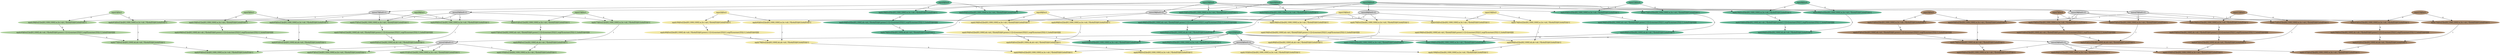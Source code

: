 digraph {
  n0 [style=filled,label="input0@loc0",color="#61B292"]
  n1 [style=filled,label="input1@loc1",color="#AED09E"]
  n2 [style=filled,label="input2@loc2",color="#F1E8A7"]
  n3 [style=filled,label="input3@loc3",color="#A8896C"]
  n4 [style=filled,label="input4@loc0",color="#61B292"]
  n5 [style=filled,label="input5@loc1",color="#AED09E"]
  n6 [style=filled,label="input6@loc2",color="#F1E8A7"]
  n7 [style=filled,label="input7@loc3",color="#A8896C"]
  n8 [style=filled,label="input8@loc0",color="#61B292"]
  n9 [style=filled,label="input9@loc1",color="#AED09E"]
  n10 [style=filled,label="input10@loc2",color="#F1E8A7"]
  n11 [style=filled,label="input11@loc3",color="#A8896C"]
  n12 [style=filled,label="input12@loc0",color="#61B292"]
  n13 [style=filled,label="input13@loc1",color="#AED09E"]
  n14 [style=filled,label="input14@loc2",color="#F1E8A7"]
  n15 [style=filled,label="input15@loc3",color="#A8896C"]
  n16 [style=filled,label="input16@loc0",color="#61B292"]
  n17 [style=filled,label="move17@loc0->1"]
  n16 -> n17
  n18 [style=filled,label="move18@loc0->2"]
  n16 -> n18
  n19 [style=filled,label="move19@loc0->3"]
  n16 -> n19
  n20 [style=filled,label="input20@loc0",color="#61B292"]
  n21 [style=filled,label="move21@loc0->1"]
  n20 -> n21
  n22 [style=filled,label="move22@loc0->2"]
  n20 -> n22
  n23 [style=filled,label="move23@loc0->3"]
  n20 -> n23
  n24 [style=filled,label="input24@loc0",color="#61B292"]
  n25 [style=filled,label="move25@loc0->1"]
  n24 -> n25
  n26 [style=filled,label="move26@loc0->2"]
  n24 -> n26
  n27 [style=filled,label="move27@loc0->3"]
  n24 -> n27
  n28 [style=filled,label="apply28@loc[0]es[63,1000,1000] ac,bc->ab | *[hole|f32@0,hole|f32@1]",color="#61B292"]
  n0 -> n28[label="0"]
  n16 -> n28[label="1"]
  n29 [style=filled,label="apply29@loc[1]es[63,1000,1000] ac,bc->ab | *[hole|f32@0,hole|f32@1]",color="#AED09E"]
  n1 -> n29[label="0"]
  n17 -> n29[label="1"]
  n30 [style=filled,label="apply30@loc[2]es[63,1000,1000] ac,bc->ab | *[hole|f32@0,hole|f32@1]",color="#F1E8A7"]
  n2 -> n30[label="0"]
  n18 -> n30[label="1"]
  n31 [style=filled,label="apply31@loc[3]es[63,1000,1000] ac,bc->ab | *[hole|f32@0,hole|f32@1]",color="#A8896C"]
  n3 -> n31[label="0"]
  n19 -> n31[label="1"]
  n32 [style=filled,label="apply32@loc[0]es[63,1000,1000] ac,bc->ab | *[hole|f32@0,hole|f32@1]",color="#61B292"]
  n4 -> n32[label="0"]
  n16 -> n32[label="1"]
  n33 [style=filled,label="apply33@loc[1]es[63,1000,1000] ac,bc->ab | *[hole|f32@0,hole|f32@1]",color="#AED09E"]
  n5 -> n33[label="0"]
  n17 -> n33[label="1"]
  n34 [style=filled,label="apply34@loc[2]es[63,1000,1000] ac,bc->ab | *[hole|f32@0,hole|f32@1]",color="#F1E8A7"]
  n6 -> n34[label="0"]
  n18 -> n34[label="1"]
  n35 [style=filled,label="apply35@loc[3]es[63,1000,1000] ac,bc->ab | *[hole|f32@0,hole|f32@1]",color="#A8896C"]
  n7 -> n35[label="0"]
  n19 -> n35[label="1"]
  n36 [style=filled,label="apply36@loc[0]es[62,1000,1000] ac,bc->ab | *[hole|f32@0,hole|f32@1]",color="#61B292"]
  n8 -> n36[label="0"]
  n16 -> n36[label="1"]
  n37 [style=filled,label="apply37@loc[1]es[62,1000,1000] ac,bc->ab | *[hole|f32@0,hole|f32@1]",color="#AED09E"]
  n9 -> n37[label="0"]
  n17 -> n37[label="1"]
  n38 [style=filled,label="apply38@loc[2]es[62,1000,1000] ac,bc->ab | *[hole|f32@0,hole|f32@1]",color="#F1E8A7"]
  n10 -> n38[label="0"]
  n18 -> n38[label="1"]
  n39 [style=filled,label="apply39@loc[3]es[62,1000,1000] ac,bc->ab | *[hole|f32@0,hole|f32@1]",color="#A8896C"]
  n11 -> n39[label="0"]
  n19 -> n39[label="1"]
  n40 [style=filled,label="apply40@loc[0]es[62,1000,1000] ac,bc->ab | *[hole|f32@0,hole|f32@1]",color="#61B292"]
  n12 -> n40[label="0"]
  n16 -> n40[label="1"]
  n41 [style=filled,label="apply41@loc[1]es[62,1000,1000] ac,bc->ab | *[hole|f32@0,hole|f32@1]",color="#AED09E"]
  n13 -> n41[label="0"]
  n17 -> n41[label="1"]
  n42 [style=filled,label="apply42@loc[2]es[62,1000,1000] ac,bc->ab | *[hole|f32@0,hole|f32@1]",color="#F1E8A7"]
  n14 -> n42[label="0"]
  n18 -> n42[label="1"]
  n43 [style=filled,label="apply43@loc[3]es[62,1000,1000] ac,bc->ab | *[hole|f32@0,hole|f32@1]",color="#A8896C"]
  n15 -> n43[label="0"]
  n19 -> n43[label="1"]
  n44 [style=filled,label="apply44@loc[0]es[63,1000] ab->ab | *[hole|f32@0,power{-1}[+[constant{f32|1},exp[*[constant{f32|-1},hole|f32@0]]]]]",color="#61B292"]
  n28 -> n44[label="0"]
  n45 [style=filled,label="apply45@loc[1]es[63,1000] ab->ab | *[hole|f32@0,power{-1}[+[constant{f32|1},exp[*[constant{f32|-1},hole|f32@0]]]]]",color="#AED09E"]
  n29 -> n45[label="0"]
  n46 [style=filled,label="apply46@loc[2]es[63,1000] ab->ab | *[hole|f32@0,power{-1}[+[constant{f32|1},exp[*[constant{f32|-1},hole|f32@0]]]]]",color="#F1E8A7"]
  n30 -> n46[label="0"]
  n47 [style=filled,label="apply47@loc[3]es[63,1000] ab->ab | *[hole|f32@0,power{-1}[+[constant{f32|1},exp[*[constant{f32|-1},hole|f32@0]]]]]",color="#A8896C"]
  n31 -> n47[label="0"]
  n48 [style=filled,label="apply48@loc[0]es[63,1000] ab->ab | *[hole|f32@0,power{-1}[+[constant{f32|1},exp[*[constant{f32|-1},hole|f32@0]]]]]",color="#61B292"]
  n32 -> n48[label="0"]
  n49 [style=filled,label="apply49@loc[1]es[63,1000] ab->ab | *[hole|f32@0,power{-1}[+[constant{f32|1},exp[*[constant{f32|-1},hole|f32@0]]]]]",color="#AED09E"]
  n33 -> n49[label="0"]
  n50 [style=filled,label="apply50@loc[2]es[63,1000] ab->ab | *[hole|f32@0,power{-1}[+[constant{f32|1},exp[*[constant{f32|-1},hole|f32@0]]]]]",color="#F1E8A7"]
  n34 -> n50[label="0"]
  n51 [style=filled,label="apply51@loc[3]es[63,1000] ab->ab | *[hole|f32@0,power{-1}[+[constant{f32|1},exp[*[constant{f32|-1},hole|f32@0]]]]]",color="#A8896C"]
  n35 -> n51[label="0"]
  n52 [style=filled,label="apply52@loc[0]es[62,1000] ab->ab | *[hole|f32@0,power{-1}[+[constant{f32|1},exp[*[constant{f32|-1},hole|f32@0]]]]]",color="#61B292"]
  n36 -> n52[label="0"]
  n53 [style=filled,label="apply53@loc[1]es[62,1000] ab->ab | *[hole|f32@0,power{-1}[+[constant{f32|1},exp[*[constant{f32|-1},hole|f32@0]]]]]",color="#AED09E"]
  n37 -> n53[label="0"]
  n54 [style=filled,label="apply54@loc[2]es[62,1000] ab->ab | *[hole|f32@0,power{-1}[+[constant{f32|1},exp[*[constant{f32|-1},hole|f32@0]]]]]",color="#F1E8A7"]
  n38 -> n54[label="0"]
  n55 [style=filled,label="apply55@loc[3]es[62,1000] ab->ab | *[hole|f32@0,power{-1}[+[constant{f32|1},exp[*[constant{f32|-1},hole|f32@0]]]]]",color="#A8896C"]
  n39 -> n55[label="0"]
  n56 [style=filled,label="apply56@loc[0]es[62,1000] ab->ab | *[hole|f32@0,power{-1}[+[constant{f32|1},exp[*[constant{f32|-1},hole|f32@0]]]]]",color="#61B292"]
  n40 -> n56[label="0"]
  n57 [style=filled,label="apply57@loc[1]es[62,1000] ab->ab | *[hole|f32@0,power{-1}[+[constant{f32|1},exp[*[constant{f32|-1},hole|f32@0]]]]]",color="#AED09E"]
  n41 -> n57[label="0"]
  n58 [style=filled,label="apply58@loc[2]es[62,1000] ab->ab | *[hole|f32@0,power{-1}[+[constant{f32|1},exp[*[constant{f32|-1},hole|f32@0]]]]]",color="#F1E8A7"]
  n42 -> n58[label="0"]
  n59 [style=filled,label="apply59@loc[3]es[62,1000] ab->ab | *[hole|f32@0,power{-1}[+[constant{f32|1},exp[*[constant{f32|-1},hole|f32@0]]]]]",color="#A8896C"]
  n43 -> n59[label="0"]
  n60 [style=filled,label="apply60@loc[0]es[63,1000,1000] ac,bc->ab | *[hole|f32@0,hole|f32@1]",color="#61B292"]
  n0 -> n60[label="0"]
  n24 -> n60[label="1"]
  n61 [style=filled,label="apply61@loc[1]es[63,1000,1000] ac,bc->ab | *[hole|f32@0,hole|f32@1]",color="#AED09E"]
  n1 -> n61[label="0"]
  n25 -> n61[label="1"]
  n62 [style=filled,label="apply62@loc[2]es[63,1000,1000] ac,bc->ab | *[hole|f32@0,hole|f32@1]",color="#F1E8A7"]
  n2 -> n62[label="0"]
  n26 -> n62[label="1"]
  n63 [style=filled,label="apply63@loc[3]es[63,1000,1000] ac,bc->ab | *[hole|f32@0,hole|f32@1]",color="#A8896C"]
  n3 -> n63[label="0"]
  n27 -> n63[label="1"]
  n64 [style=filled,label="apply64@loc[0]es[63,1000,1000] ac,bc->ab | *[hole|f32@0,hole|f32@1]",color="#61B292"]
  n4 -> n64[label="0"]
  n24 -> n64[label="1"]
  n65 [style=filled,label="apply65@loc[1]es[63,1000,1000] ac,bc->ab | *[hole|f32@0,hole|f32@1]",color="#AED09E"]
  n5 -> n65[label="0"]
  n25 -> n65[label="1"]
  n66 [style=filled,label="apply66@loc[2]es[63,1000,1000] ac,bc->ab | *[hole|f32@0,hole|f32@1]",color="#F1E8A7"]
  n6 -> n66[label="0"]
  n26 -> n66[label="1"]
  n67 [style=filled,label="apply67@loc[3]es[63,1000,1000] ac,bc->ab | *[hole|f32@0,hole|f32@1]",color="#A8896C"]
  n7 -> n67[label="0"]
  n27 -> n67[label="1"]
  n68 [style=filled,label="apply68@loc[0]es[62,1000,1000] ac,bc->ab | *[hole|f32@0,hole|f32@1]",color="#61B292"]
  n8 -> n68[label="0"]
  n24 -> n68[label="1"]
  n69 [style=filled,label="apply69@loc[1]es[62,1000,1000] ac,bc->ab | *[hole|f32@0,hole|f32@1]",color="#AED09E"]
  n9 -> n69[label="0"]
  n25 -> n69[label="1"]
  n70 [style=filled,label="apply70@loc[2]es[62,1000,1000] ac,bc->ab | *[hole|f32@0,hole|f32@1]",color="#F1E8A7"]
  n10 -> n70[label="0"]
  n26 -> n70[label="1"]
  n71 [style=filled,label="apply71@loc[3]es[62,1000,1000] ac,bc->ab | *[hole|f32@0,hole|f32@1]",color="#A8896C"]
  n11 -> n71[label="0"]
  n27 -> n71[label="1"]
  n72 [style=filled,label="apply72@loc[0]es[62,1000,1000] ac,bc->ab | *[hole|f32@0,hole|f32@1]",color="#61B292"]
  n12 -> n72[label="0"]
  n24 -> n72[label="1"]
  n73 [style=filled,label="apply73@loc[1]es[62,1000,1000] ac,bc->ab | *[hole|f32@0,hole|f32@1]",color="#AED09E"]
  n13 -> n73[label="0"]
  n25 -> n73[label="1"]
  n74 [style=filled,label="apply74@loc[2]es[62,1000,1000] ac,bc->ab | *[hole|f32@0,hole|f32@1]",color="#F1E8A7"]
  n14 -> n74[label="0"]
  n26 -> n74[label="1"]
  n75 [style=filled,label="apply75@loc[3]es[62,1000,1000] ac,bc->ab | *[hole|f32@0,hole|f32@1]",color="#A8896C"]
  n15 -> n75[label="0"]
  n27 -> n75[label="1"]
  n76 [style=filled,label="apply76@loc[0]es[63,1000] ab,ab->ab | *[hole|f32@0,hole|f32@1]",color="#61B292"]
  n44 -> n76[label="0"]
  n60 -> n76[label="1"]
  n77 [style=filled,label="apply77@loc[1]es[63,1000] ab,ab->ab | *[hole|f32@0,hole|f32@1]",color="#AED09E"]
  n45 -> n77[label="0"]
  n61 -> n77[label="1"]
  n78 [style=filled,label="apply78@loc[2]es[63,1000] ab,ab->ab | *[hole|f32@0,hole|f32@1]",color="#F1E8A7"]
  n46 -> n78[label="0"]
  n62 -> n78[label="1"]
  n79 [style=filled,label="apply79@loc[3]es[63,1000] ab,ab->ab | *[hole|f32@0,hole|f32@1]",color="#A8896C"]
  n47 -> n79[label="0"]
  n63 -> n79[label="1"]
  n80 [style=filled,label="apply80@loc[0]es[63,1000] ab,ab->ab | *[hole|f32@0,hole|f32@1]",color="#61B292"]
  n48 -> n80[label="0"]
  n64 -> n80[label="1"]
  n81 [style=filled,label="apply81@loc[1]es[63,1000] ab,ab->ab | *[hole|f32@0,hole|f32@1]",color="#AED09E"]
  n49 -> n81[label="0"]
  n65 -> n81[label="1"]
  n82 [style=filled,label="apply82@loc[2]es[63,1000] ab,ab->ab | *[hole|f32@0,hole|f32@1]",color="#F1E8A7"]
  n50 -> n82[label="0"]
  n66 -> n82[label="1"]
  n83 [style=filled,label="apply83@loc[3]es[63,1000] ab,ab->ab | *[hole|f32@0,hole|f32@1]",color="#A8896C"]
  n51 -> n83[label="0"]
  n67 -> n83[label="1"]
  n84 [style=filled,label="apply84@loc[0]es[62,1000] ab,ab->ab | *[hole|f32@0,hole|f32@1]",color="#61B292"]
  n52 -> n84[label="0"]
  n68 -> n84[label="1"]
  n85 [style=filled,label="apply85@loc[1]es[62,1000] ab,ab->ab | *[hole|f32@0,hole|f32@1]",color="#AED09E"]
  n53 -> n85[label="0"]
  n69 -> n85[label="1"]
  n86 [style=filled,label="apply86@loc[2]es[62,1000] ab,ab->ab | *[hole|f32@0,hole|f32@1]",color="#F1E8A7"]
  n54 -> n86[label="0"]
  n70 -> n86[label="1"]
  n87 [style=filled,label="apply87@loc[3]es[62,1000] ab,ab->ab | *[hole|f32@0,hole|f32@1]",color="#A8896C"]
  n55 -> n87[label="0"]
  n71 -> n87[label="1"]
  n88 [style=filled,label="apply88@loc[0]es[62,1000] ab,ab->ab | *[hole|f32@0,hole|f32@1]",color="#61B292"]
  n56 -> n88[label="0"]
  n72 -> n88[label="1"]
  n89 [style=filled,label="apply89@loc[1]es[62,1000] ab,ab->ab | *[hole|f32@0,hole|f32@1]",color="#AED09E"]
  n57 -> n89[label="0"]
  n73 -> n89[label="1"]
  n90 [style=filled,label="apply90@loc[2]es[62,1000] ab,ab->ab | *[hole|f32@0,hole|f32@1]",color="#F1E8A7"]
  n58 -> n90[label="0"]
  n74 -> n90[label="1"]
  n91 [style=filled,label="apply91@loc[3]es[62,1000] ab,ab->ab | *[hole|f32@0,hole|f32@1]",color="#A8896C"]
  n59 -> n91[label="0"]
  n75 -> n91[label="1"]
  n92 [style=filled,label="apply92@loc[0]es[63,1000,1000] ac,bc->ab | *[hole|f32@0,hole|f32@1]",color="#61B292"]
  n76 -> n92[label="0"]
  n20 -> n92[label="1"]
  n93 [style=filled,label="apply93@loc[1]es[63,1000,1000] ac,bc->ab | *[hole|f32@0,hole|f32@1]",color="#AED09E"]
  n77 -> n93[label="0"]
  n21 -> n93[label="1"]
  n94 [style=filled,label="apply94@loc[2]es[63,1000,1000] ac,bc->ab | *[hole|f32@0,hole|f32@1]",color="#F1E8A7"]
  n78 -> n94[label="0"]
  n22 -> n94[label="1"]
  n95 [style=filled,label="apply95@loc[3]es[63,1000,1000] ac,bc->ab | *[hole|f32@0,hole|f32@1]",color="#A8896C"]
  n79 -> n95[label="0"]
  n23 -> n95[label="1"]
  n96 [style=filled,label="apply96@loc[0]es[63,1000,1000] ac,bc->ab | *[hole|f32@0,hole|f32@1]",color="#61B292"]
  n80 -> n96[label="0"]
  n20 -> n96[label="1"]
  n97 [style=filled,label="apply97@loc[1]es[63,1000,1000] ac,bc->ab | *[hole|f32@0,hole|f32@1]",color="#AED09E"]
  n81 -> n97[label="0"]
  n21 -> n97[label="1"]
  n98 [style=filled,label="apply98@loc[2]es[63,1000,1000] ac,bc->ab | *[hole|f32@0,hole|f32@1]",color="#F1E8A7"]
  n82 -> n98[label="0"]
  n22 -> n98[label="1"]
  n99 [style=filled,label="apply99@loc[3]es[63,1000,1000] ac,bc->ab | *[hole|f32@0,hole|f32@1]",color="#A8896C"]
  n83 -> n99[label="0"]
  n23 -> n99[label="1"]
  n100 [style=filled,label="apply100@loc[0]es[62,1000,1000] ac,bc->ab | *[hole|f32@0,hole|f32@1]",color="#61B292"]
  n84 -> n100[label="0"]
  n20 -> n100[label="1"]
  n101 [style=filled,label="apply101@loc[1]es[62,1000,1000] ac,bc->ab | *[hole|f32@0,hole|f32@1]",color="#AED09E"]
  n85 -> n101[label="0"]
  n21 -> n101[label="1"]
  n102 [style=filled,label="apply102@loc[2]es[62,1000,1000] ac,bc->ab | *[hole|f32@0,hole|f32@1]",color="#F1E8A7"]
  n86 -> n102[label="0"]
  n22 -> n102[label="1"]
  n103 [style=filled,label="apply103@loc[3]es[62,1000,1000] ac,bc->ab | *[hole|f32@0,hole|f32@1]",color="#A8896C"]
  n87 -> n103[label="0"]
  n23 -> n103[label="1"]
  n104 [style=filled,label="apply104@loc[0]es[62,1000,1000] ac,bc->ab | *[hole|f32@0,hole|f32@1]",color="#61B292"]
  n88 -> n104[label="0"]
  n20 -> n104[label="1"]
  n105 [style=filled,label="apply105@loc[1]es[62,1000,1000] ac,bc->ab | *[hole|f32@0,hole|f32@1]",color="#AED09E"]
  n89 -> n105[label="0"]
  n21 -> n105[label="1"]
  n106 [style=filled,label="apply106@loc[2]es[62,1000,1000] ac,bc->ab | *[hole|f32@0,hole|f32@1]",color="#F1E8A7"]
  n90 -> n106[label="0"]
  n22 -> n106[label="1"]
  n107 [style=filled,label="apply107@loc[3]es[62,1000,1000] ac,bc->ab | *[hole|f32@0,hole|f32@1]",color="#A8896C"]
  n91 -> n107[label="0"]
  n23 -> n107[label="1"]
}
